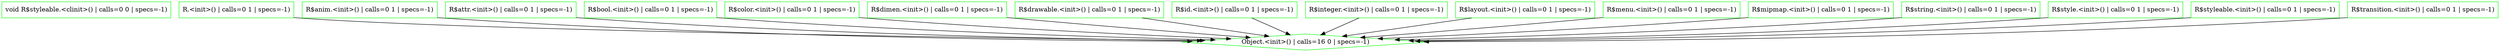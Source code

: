 digraph {
"com.karthik.imager.R$styleable.<clinit>():void.309fc6be3b709f8dd2692a6969b9c6e6" [shape=box,label="void R$styleable.<clinit>() | calls=0 0 | specs=-1)",color=green,shape=box]
"java.lang.Object.<init>().dfab4f0d99f94f824a6db190f40d78c9" [shape=box,label="Object.<init>() | calls=16 0 | specs=-1)",color=green,shape=diamond]
"com.karthik.imager.R.<init>().45a0d96fac6026715a755ee69769d720" [shape=box,label="R.<init>() | calls=0 1 | specs=-1)",color=green,shape=box]
"com.karthik.imager.R$anim.<init>().e57c0317b100918fcedeaa401e80f216" [shape=box,label="R$anim.<init>() | calls=0 1 | specs=-1)",color=green,shape=box]
"com.karthik.imager.R$attr.<init>().738aad93337b066665a03dd3b775c8aa" [shape=box,label="R$attr.<init>() | calls=0 1 | specs=-1)",color=green,shape=box]
"com.karthik.imager.R$bool.<init>().e513dff9466add524a37f2319767939f" [shape=box,label="R$bool.<init>() | calls=0 1 | specs=-1)",color=green,shape=box]
"com.karthik.imager.R$color.<init>().246e277023440d223e3f86f9423da520" [shape=box,label="R$color.<init>() | calls=0 1 | specs=-1)",color=green,shape=box]
"com.karthik.imager.R$dimen.<init>().06cba24beba49efe121c1ce6b76b486e" [shape=box,label="R$dimen.<init>() | calls=0 1 | specs=-1)",color=green,shape=box]
"com.karthik.imager.R$drawable.<init>().095db7d3803a0bcebecd84c9441a18a9" [shape=box,label="R$drawable.<init>() | calls=0 1 | specs=-1)",color=green,shape=box]
"com.karthik.imager.R$id.<init>().e2ef6fe121ab5f73b9b9fd421fec9eb5" [shape=box,label="R$id.<init>() | calls=0 1 | specs=-1)",color=green,shape=box]
"com.karthik.imager.R$integer.<init>().2e8a4ac822bdc09b22097bce32c486af" [shape=box,label="R$integer.<init>() | calls=0 1 | specs=-1)",color=green,shape=box]
"com.karthik.imager.R$layout.<init>().4f99c7e18d21d5413963f88f1b840538" [shape=box,label="R$layout.<init>() | calls=0 1 | specs=-1)",color=green,shape=box]
"com.karthik.imager.R$menu.<init>().d2c6b9f1b17e9d28e3701d6ac66d1b92" [shape=box,label="R$menu.<init>() | calls=0 1 | specs=-1)",color=green,shape=box]
"com.karthik.imager.R$mipmap.<init>().27c99a90a46056a65acd026578350255" [shape=box,label="R$mipmap.<init>() | calls=0 1 | specs=-1)",color=green,shape=box]
"com.karthik.imager.R$string.<init>().5f308bc3bb55d759c9e39674057ce41b" [shape=box,label="R$string.<init>() | calls=0 1 | specs=-1)",color=green,shape=box]
"com.karthik.imager.R$style.<init>().35f90e5a070d7afc079dbc897c65b258" [shape=box,label="R$style.<init>() | calls=0 1 | specs=-1)",color=green,shape=box]
"com.karthik.imager.R$styleable.<init>().c4679572fc6db0ad46bc5dd76286b9f1" [shape=box,label="R$styleable.<init>() | calls=0 1 | specs=-1)",color=green,shape=box]
"com.karthik.imager.R$transition.<init>().f35ab143a699ebfc38704732340311a3" [shape=box,label="R$transition.<init>() | calls=0 1 | specs=-1)",color=green,shape=box]
"com.karthik.imager.R$transition.<init>().f35ab143a699ebfc38704732340311a3" -> "java.lang.Object.<init>().dfab4f0d99f94f824a6db190f40d78c9"
"com.karthik.imager.R$styleable.<init>().c4679572fc6db0ad46bc5dd76286b9f1" -> "java.lang.Object.<init>().dfab4f0d99f94f824a6db190f40d78c9"
"com.karthik.imager.R$style.<init>().35f90e5a070d7afc079dbc897c65b258" -> "java.lang.Object.<init>().dfab4f0d99f94f824a6db190f40d78c9"
"com.karthik.imager.R$string.<init>().5f308bc3bb55d759c9e39674057ce41b" -> "java.lang.Object.<init>().dfab4f0d99f94f824a6db190f40d78c9"
"com.karthik.imager.R$mipmap.<init>().27c99a90a46056a65acd026578350255" -> "java.lang.Object.<init>().dfab4f0d99f94f824a6db190f40d78c9"
"com.karthik.imager.R$menu.<init>().d2c6b9f1b17e9d28e3701d6ac66d1b92" -> "java.lang.Object.<init>().dfab4f0d99f94f824a6db190f40d78c9"
"com.karthik.imager.R$layout.<init>().4f99c7e18d21d5413963f88f1b840538" -> "java.lang.Object.<init>().dfab4f0d99f94f824a6db190f40d78c9"
"com.karthik.imager.R$integer.<init>().2e8a4ac822bdc09b22097bce32c486af" -> "java.lang.Object.<init>().dfab4f0d99f94f824a6db190f40d78c9"
"com.karthik.imager.R$id.<init>().e2ef6fe121ab5f73b9b9fd421fec9eb5" -> "java.lang.Object.<init>().dfab4f0d99f94f824a6db190f40d78c9"
"com.karthik.imager.R$drawable.<init>().095db7d3803a0bcebecd84c9441a18a9" -> "java.lang.Object.<init>().dfab4f0d99f94f824a6db190f40d78c9"
"com.karthik.imager.R$dimen.<init>().06cba24beba49efe121c1ce6b76b486e" -> "java.lang.Object.<init>().dfab4f0d99f94f824a6db190f40d78c9"
"com.karthik.imager.R$color.<init>().246e277023440d223e3f86f9423da520" -> "java.lang.Object.<init>().dfab4f0d99f94f824a6db190f40d78c9"
"com.karthik.imager.R$bool.<init>().e513dff9466add524a37f2319767939f" -> "java.lang.Object.<init>().dfab4f0d99f94f824a6db190f40d78c9"
"com.karthik.imager.R$attr.<init>().738aad93337b066665a03dd3b775c8aa" -> "java.lang.Object.<init>().dfab4f0d99f94f824a6db190f40d78c9"
"com.karthik.imager.R$anim.<init>().e57c0317b100918fcedeaa401e80f216" -> "java.lang.Object.<init>().dfab4f0d99f94f824a6db190f40d78c9"
"com.karthik.imager.R.<init>().45a0d96fac6026715a755ee69769d720" -> "java.lang.Object.<init>().dfab4f0d99f94f824a6db190f40d78c9"
}
